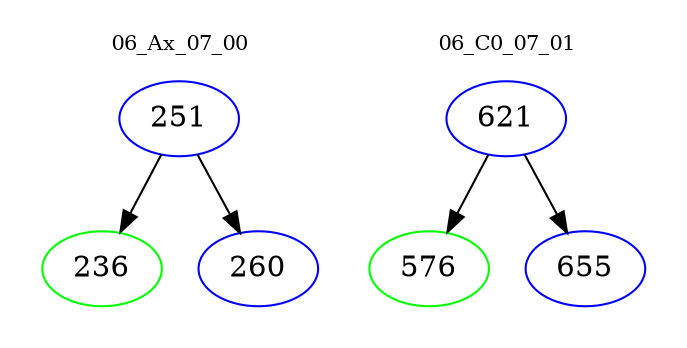 digraph{
subgraph cluster_0 {
color = white
label = "06_Ax_07_00";
fontsize=10;
T0_251 [label="251", color="blue"]
T0_251 -> T0_236 [color="black"]
T0_236 [label="236", color="green"]
T0_251 -> T0_260 [color="black"]
T0_260 [label="260", color="blue"]
}
subgraph cluster_1 {
color = white
label = "06_C0_07_01";
fontsize=10;
T1_621 [label="621", color="blue"]
T1_621 -> T1_576 [color="black"]
T1_576 [label="576", color="green"]
T1_621 -> T1_655 [color="black"]
T1_655 [label="655", color="blue"]
}
}
